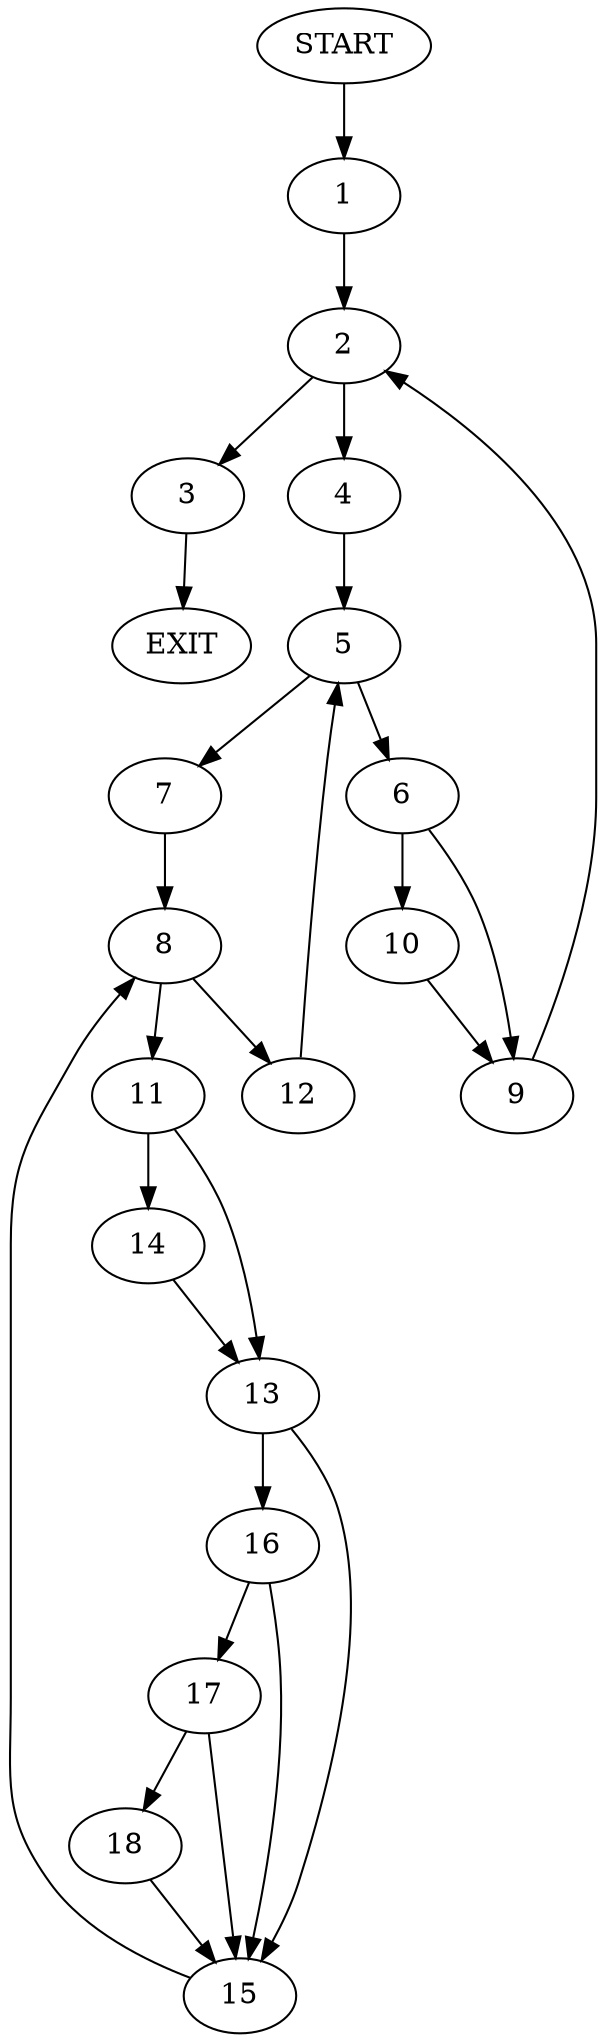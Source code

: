 digraph {
0 [label="START"];
1;
2;
3;
4;
5;
6;
7;
8;
9;
10;
11;
12;
13;
14;
15;
16;
17;
18;
19 [label="EXIT"];
0 -> 1;
1 -> 2;
2 -> 3;
2 -> 4;
3 -> 19;
4 -> 5;
5 -> 6;
5 -> 7;
7 -> 8;
6 -> 9;
6 -> 10;
8 -> 11;
8 -> 12;
11 -> 13;
11 -> 14;
12 -> 5;
13 -> 15;
13 -> 16;
14 -> 13;
16 -> 17;
16 -> 15;
15 -> 8;
17 -> 15;
17 -> 18;
18 -> 15;
10 -> 9;
9 -> 2;
}